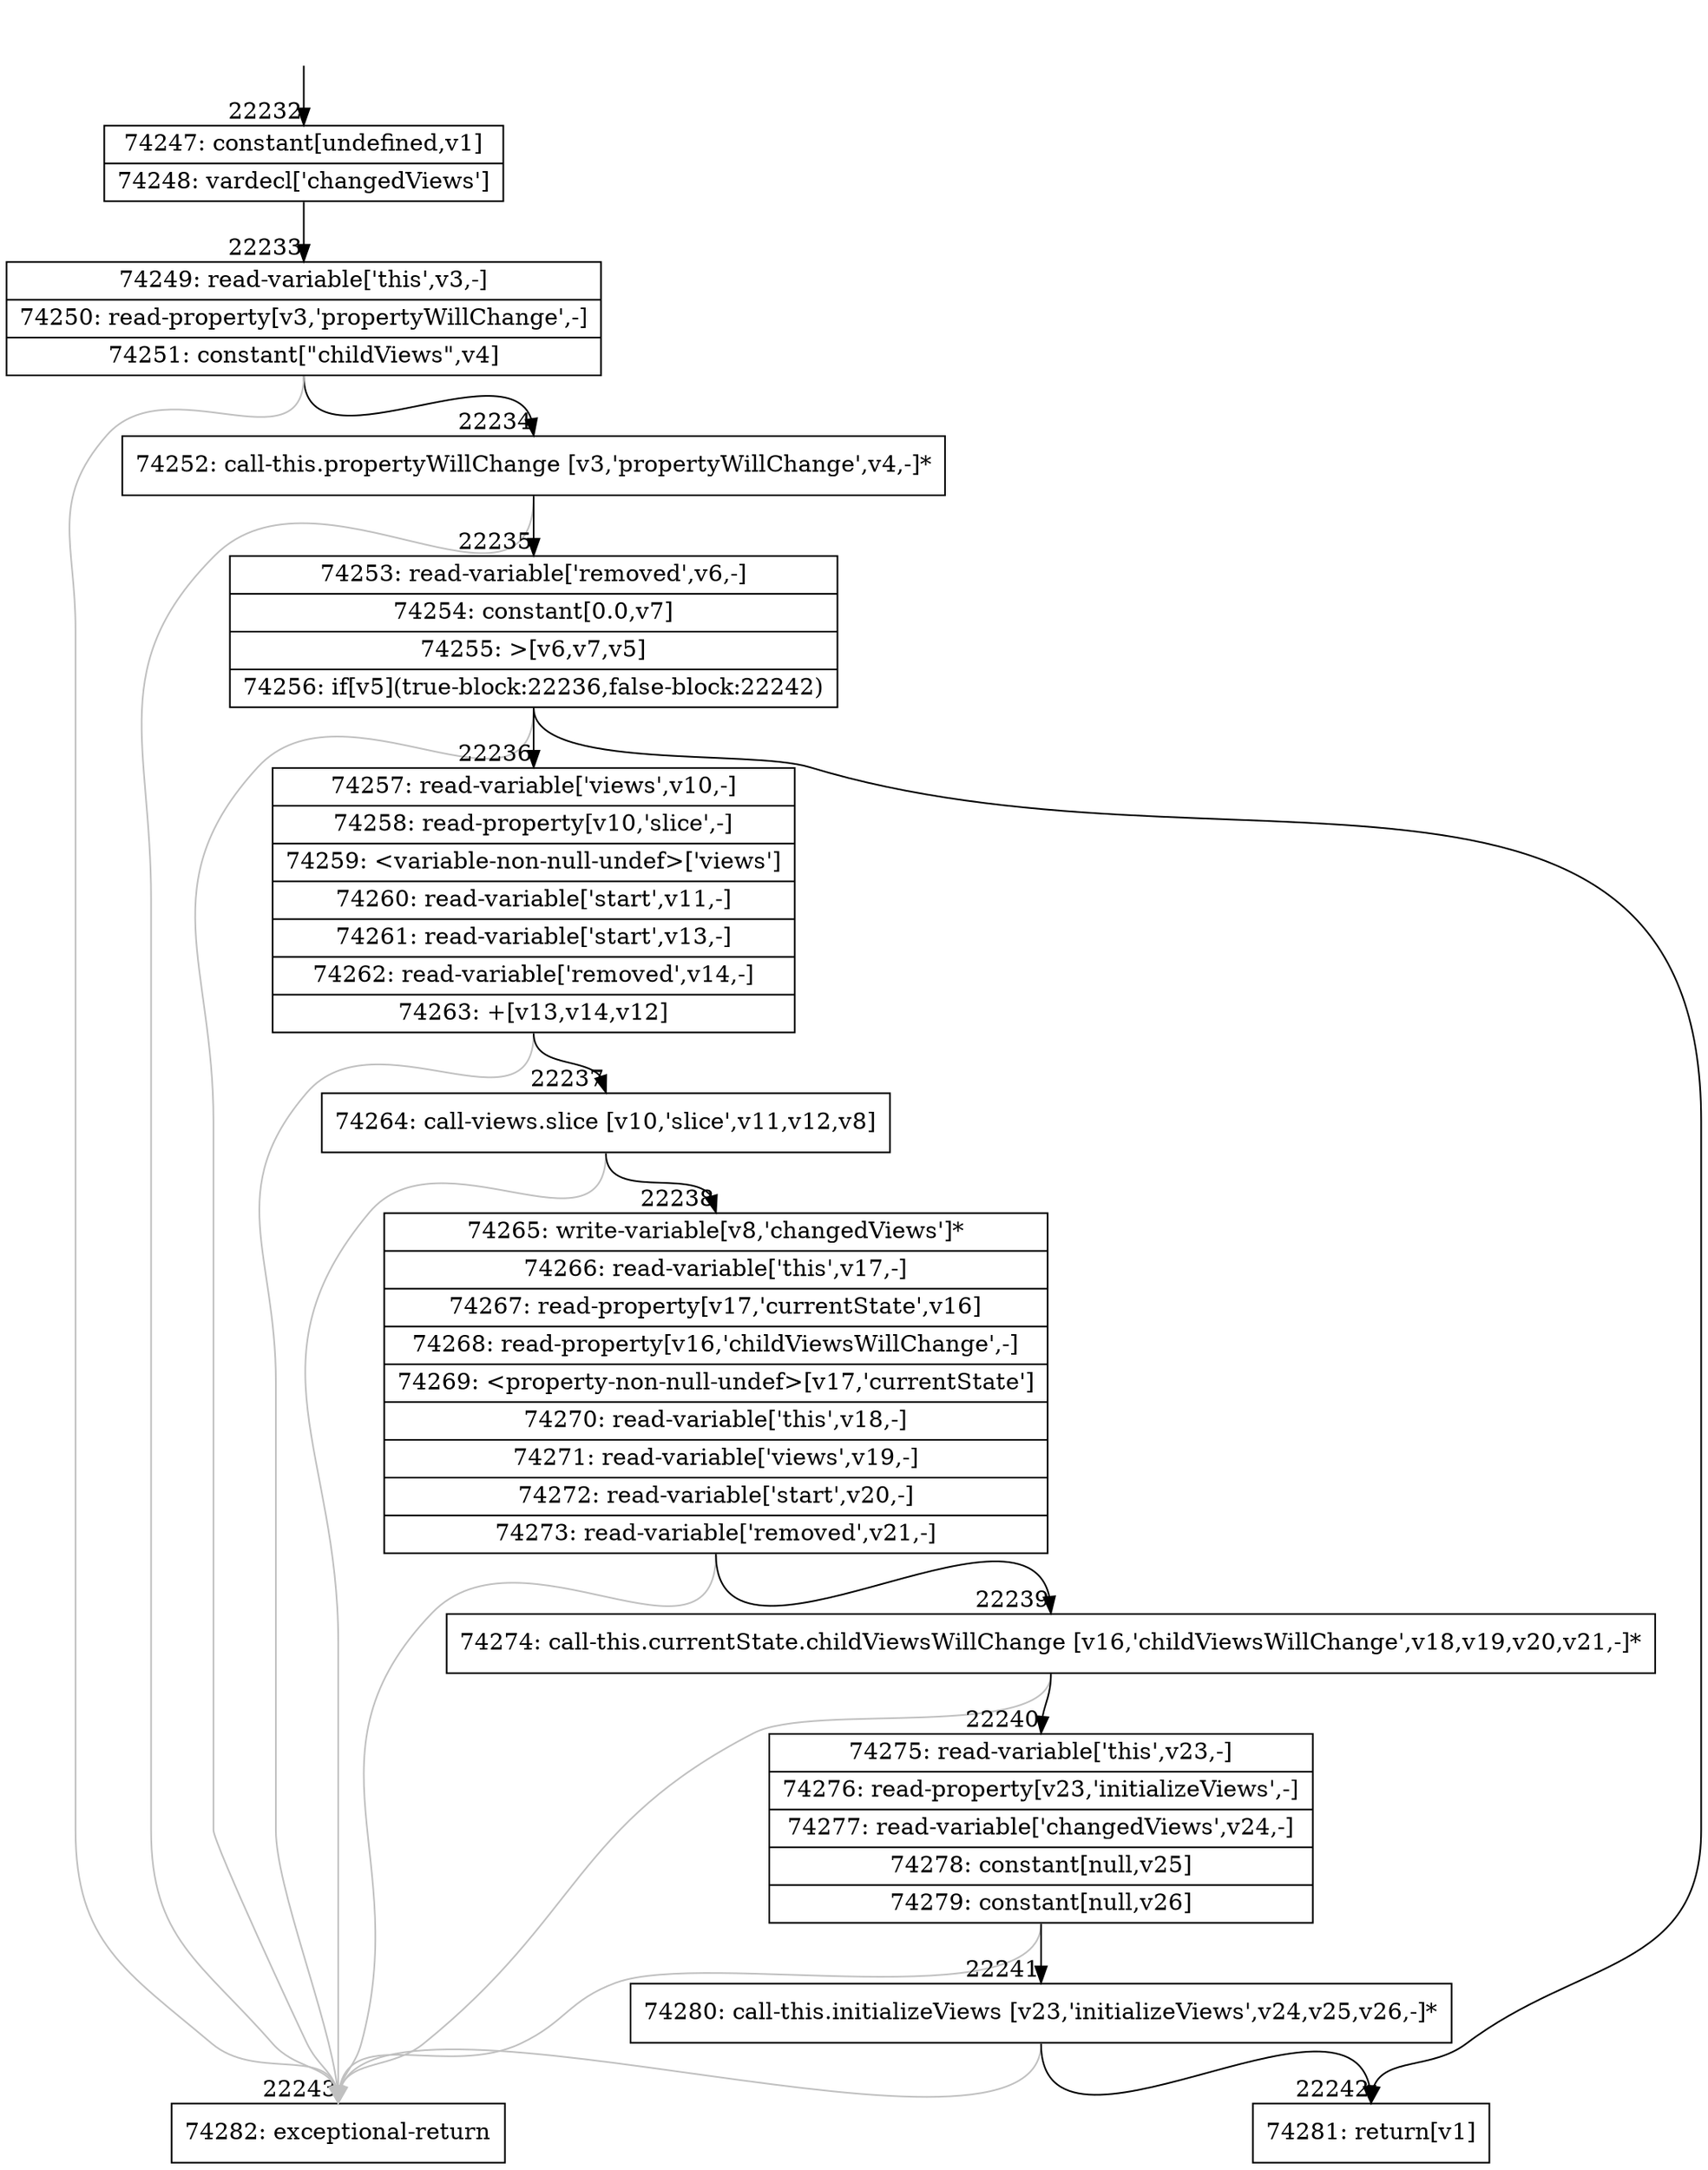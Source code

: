 digraph {
rankdir="TD"
BB_entry1937[shape=none,label=""];
BB_entry1937 -> BB22232 [tailport=s, headport=n, headlabel="    22232"]
BB22232 [shape=record label="{74247: constant[undefined,v1]|74248: vardecl['changedViews']}" ] 
BB22232 -> BB22233 [tailport=s, headport=n, headlabel="      22233"]
BB22233 [shape=record label="{74249: read-variable['this',v3,-]|74250: read-property[v3,'propertyWillChange',-]|74251: constant[\"childViews\",v4]}" ] 
BB22233 -> BB22234 [tailport=s, headport=n, headlabel="      22234"]
BB22233 -> BB22243 [tailport=s, headport=n, color=gray, headlabel="      22243"]
BB22234 [shape=record label="{74252: call-this.propertyWillChange [v3,'propertyWillChange',v4,-]*}" ] 
BB22234 -> BB22235 [tailport=s, headport=n, headlabel="      22235"]
BB22234 -> BB22243 [tailport=s, headport=n, color=gray]
BB22235 [shape=record label="{74253: read-variable['removed',v6,-]|74254: constant[0.0,v7]|74255: \>[v6,v7,v5]|74256: if[v5](true-block:22236,false-block:22242)}" ] 
BB22235 -> BB22236 [tailport=s, headport=n, headlabel="      22236"]
BB22235 -> BB22242 [tailport=s, headport=n, headlabel="      22242"]
BB22235 -> BB22243 [tailport=s, headport=n, color=gray]
BB22236 [shape=record label="{74257: read-variable['views',v10,-]|74258: read-property[v10,'slice',-]|74259: \<variable-non-null-undef\>['views']|74260: read-variable['start',v11,-]|74261: read-variable['start',v13,-]|74262: read-variable['removed',v14,-]|74263: +[v13,v14,v12]}" ] 
BB22236 -> BB22237 [tailport=s, headport=n, headlabel="      22237"]
BB22236 -> BB22243 [tailport=s, headport=n, color=gray]
BB22237 [shape=record label="{74264: call-views.slice [v10,'slice',v11,v12,v8]}" ] 
BB22237 -> BB22238 [tailport=s, headport=n, headlabel="      22238"]
BB22237 -> BB22243 [tailport=s, headport=n, color=gray]
BB22238 [shape=record label="{74265: write-variable[v8,'changedViews']*|74266: read-variable['this',v17,-]|74267: read-property[v17,'currentState',v16]|74268: read-property[v16,'childViewsWillChange',-]|74269: \<property-non-null-undef\>[v17,'currentState']|74270: read-variable['this',v18,-]|74271: read-variable['views',v19,-]|74272: read-variable['start',v20,-]|74273: read-variable['removed',v21,-]}" ] 
BB22238 -> BB22239 [tailport=s, headport=n, headlabel="      22239"]
BB22238 -> BB22243 [tailport=s, headport=n, color=gray]
BB22239 [shape=record label="{74274: call-this.currentState.childViewsWillChange [v16,'childViewsWillChange',v18,v19,v20,v21,-]*}" ] 
BB22239 -> BB22240 [tailport=s, headport=n, headlabel="      22240"]
BB22239 -> BB22243 [tailport=s, headport=n, color=gray]
BB22240 [shape=record label="{74275: read-variable['this',v23,-]|74276: read-property[v23,'initializeViews',-]|74277: read-variable['changedViews',v24,-]|74278: constant[null,v25]|74279: constant[null,v26]}" ] 
BB22240 -> BB22241 [tailport=s, headport=n, headlabel="      22241"]
BB22240 -> BB22243 [tailport=s, headport=n, color=gray]
BB22241 [shape=record label="{74280: call-this.initializeViews [v23,'initializeViews',v24,v25,v26,-]*}" ] 
BB22241 -> BB22242 [tailport=s, headport=n]
BB22241 -> BB22243 [tailport=s, headport=n, color=gray]
BB22242 [shape=record label="{74281: return[v1]}" ] 
BB22243 [shape=record label="{74282: exceptional-return}" ] 
//#$~ 41922
}
